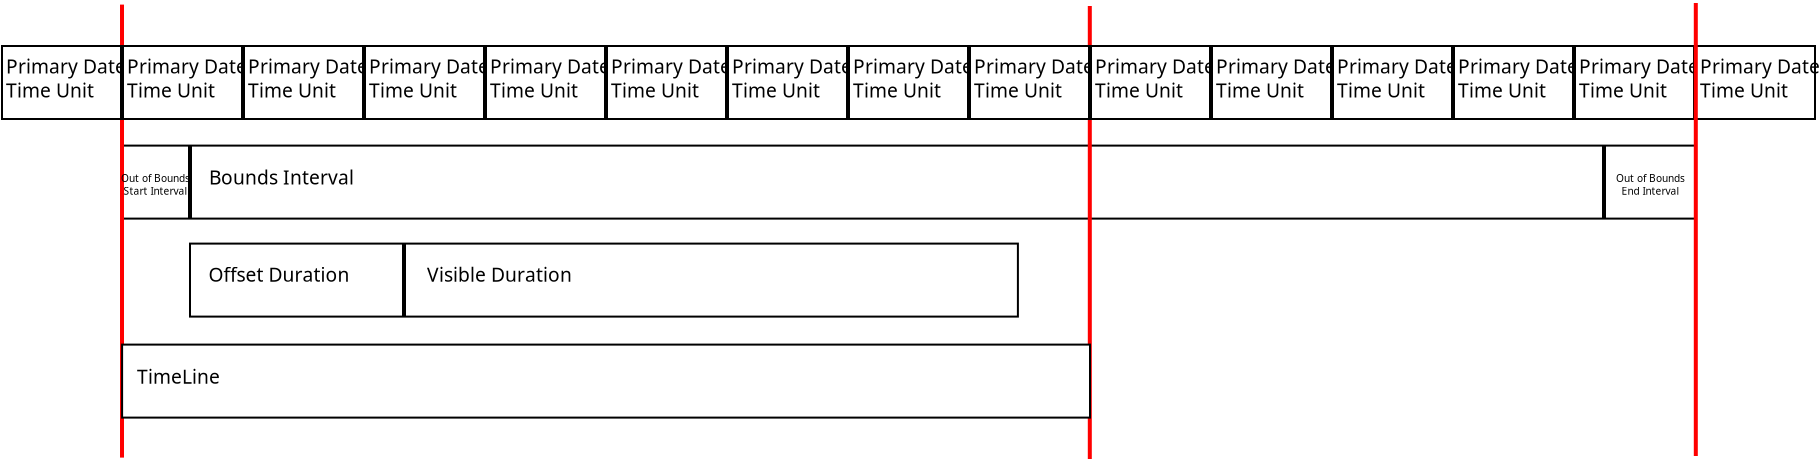 <?xml version="1.0" encoding="UTF-8"?>
<dia:diagram xmlns:dia="http://www.lysator.liu.se/~alla/dia/">
  <dia:layer name="Background" visible="true" active="true">
    <dia:object type="Standard - Text" version="1" id="O0">
      <dia:attribute name="obj_pos">
        <dia:point val="68.791,6.945"/>
      </dia:attribute>
      <dia:attribute name="obj_bb">
        <dia:rectangle val="68.791,6.305;68.791,7.077"/>
      </dia:attribute>
      <dia:attribute name="text">
        <dia:composite type="text">
          <dia:attribute name="string">
            <dia:string>##</dia:string>
          </dia:attribute>
          <dia:attribute name="font">
            <dia:font family="sans" style="0" name="Helvetica"/>
          </dia:attribute>
          <dia:attribute name="height">
            <dia:real val="0.8"/>
          </dia:attribute>
          <dia:attribute name="pos">
            <dia:point val="68.791,6.945"/>
          </dia:attribute>
          <dia:attribute name="color">
            <dia:color val="#000000"/>
          </dia:attribute>
          <dia:attribute name="alignment">
            <dia:enum val="0"/>
          </dia:attribute>
        </dia:composite>
      </dia:attribute>
      <dia:attribute name="valign">
        <dia:enum val="3"/>
      </dia:attribute>
      <dia:connections>
        <dia:connection handle="0" to="O2" connection="8"/>
      </dia:connections>
    </dia:object>
    <dia:object type="Standard - Text" version="1" id="O1">
      <dia:attribute name="obj_pos">
        <dia:point val="22.441,16.5"/>
      </dia:attribute>
      <dia:attribute name="obj_bb">
        <dia:rectangle val="22.422,15.841;22.441,16.671"/>
      </dia:attribute>
      <dia:attribute name="text">
        <dia:composite type="text">
          <dia:attribute name="string">
            <dia:string>##</dia:string>
          </dia:attribute>
          <dia:attribute name="font">
            <dia:font family="sans" style="0" name="Helvetica"/>
          </dia:attribute>
          <dia:attribute name="height">
            <dia:real val="0.8"/>
          </dia:attribute>
          <dia:attribute name="pos">
            <dia:point val="22.441,16.5"/>
          </dia:attribute>
          <dia:attribute name="color">
            <dia:color val="#000000"/>
          </dia:attribute>
          <dia:attribute name="alignment">
            <dia:enum val="0"/>
          </dia:attribute>
        </dia:composite>
      </dia:attribute>
      <dia:attribute name="valign">
        <dia:enum val="3"/>
      </dia:attribute>
    </dia:object>
    <dia:group>
      <dia:object type="Standard - Box" version="0" id="O2">
        <dia:attribute name="obj_pos">
          <dia:point val="33.491,5.12"/>
        </dia:attribute>
        <dia:attribute name="obj_bb">
          <dia:rectangle val="33.441,5.07;104.141,8.82"/>
        </dia:attribute>
        <dia:attribute name="elem_corner">
          <dia:point val="33.491,5.12"/>
        </dia:attribute>
        <dia:attribute name="elem_width">
          <dia:real val="70.6"/>
        </dia:attribute>
        <dia:attribute name="elem_height">
          <dia:real val="3.65"/>
        </dia:attribute>
        <dia:attribute name="show_background">
          <dia:boolean val="true"/>
        </dia:attribute>
      </dia:object>
      <dia:object type="Standard - Text" version="1" id="O3">
        <dia:attribute name="obj_pos">
          <dia:point val="34.391,7.07"/>
        </dia:attribute>
        <dia:attribute name="obj_bb">
          <dia:rectangle val="34.391,6.11;41.071,7.268"/>
        </dia:attribute>
        <dia:attribute name="text">
          <dia:composite type="text">
            <dia:attribute name="string">
              <dia:string>#Bounds Interval#</dia:string>
            </dia:attribute>
            <dia:attribute name="font">
              <dia:font family="sans" style="0" name="Helvetica"/>
            </dia:attribute>
            <dia:attribute name="height">
              <dia:real val="1.199"/>
            </dia:attribute>
            <dia:attribute name="pos">
              <dia:point val="34.391,7.07"/>
            </dia:attribute>
            <dia:attribute name="color">
              <dia:color val="#000000"/>
            </dia:attribute>
            <dia:attribute name="alignment">
              <dia:enum val="0"/>
            </dia:attribute>
          </dia:composite>
        </dia:attribute>
        <dia:attribute name="valign">
          <dia:enum val="3"/>
        </dia:attribute>
      </dia:object>
    </dia:group>
    <dia:object type="Standard - Box" version="0" id="O4">
      <dia:attribute name="obj_pos">
        <dia:point val="30.041,5.12"/>
      </dia:attribute>
      <dia:attribute name="obj_bb">
        <dia:rectangle val="29.991,5.07;33.441,8.82"/>
      </dia:attribute>
      <dia:attribute name="elem_corner">
        <dia:point val="30.041,5.12"/>
      </dia:attribute>
      <dia:attribute name="elem_width">
        <dia:real val="3.35"/>
      </dia:attribute>
      <dia:attribute name="elem_height">
        <dia:real val="3.65"/>
      </dia:attribute>
      <dia:attribute name="show_background">
        <dia:boolean val="true"/>
      </dia:attribute>
    </dia:object>
    <dia:object type="Standard - Box" version="0" id="O5">
      <dia:attribute name="obj_pos">
        <dia:point val="104.191,5.12"/>
      </dia:attribute>
      <dia:attribute name="obj_bb">
        <dia:rectangle val="104.141,5.07;108.791,8.82"/>
      </dia:attribute>
      <dia:attribute name="elem_corner">
        <dia:point val="104.191,5.12"/>
      </dia:attribute>
      <dia:attribute name="elem_width">
        <dia:real val="4.55"/>
      </dia:attribute>
      <dia:attribute name="elem_height">
        <dia:real val="3.65"/>
      </dia:attribute>
      <dia:attribute name="show_background">
        <dia:boolean val="true"/>
      </dia:attribute>
    </dia:object>
    <dia:group>
      <dia:group>
        <dia:object type="Standard - Box" version="0" id="O6">
          <dia:attribute name="obj_pos">
            <dia:point val="44.191,10.02"/>
          </dia:attribute>
          <dia:attribute name="obj_bb">
            <dia:rectangle val="44.141,9.97;74.886,13.72"/>
          </dia:attribute>
          <dia:attribute name="elem_corner">
            <dia:point val="44.191,10.02"/>
          </dia:attribute>
          <dia:attribute name="elem_width">
            <dia:real val="30.645"/>
          </dia:attribute>
          <dia:attribute name="elem_height">
            <dia:real val="3.65"/>
          </dia:attribute>
          <dia:attribute name="show_background">
            <dia:boolean val="true"/>
          </dia:attribute>
        </dia:object>
        <dia:object type="Standard - Text" version="1" id="O7">
          <dia:attribute name="obj_pos">
            <dia:point val="45.291,11.927"/>
          </dia:attribute>
          <dia:attribute name="obj_bb">
            <dia:rectangle val="45.291,10.966;51.918,13.323"/>
          </dia:attribute>
          <dia:attribute name="text">
            <dia:composite type="text">
              <dia:attribute name="string">
                <dia:string>#Visible Duration
#</dia:string>
              </dia:attribute>
              <dia:attribute name="font">
                <dia:font family="sans" style="0" name="Helvetica"/>
              </dia:attribute>
              <dia:attribute name="height">
                <dia:real val="1.199"/>
              </dia:attribute>
              <dia:attribute name="pos">
                <dia:point val="45.291,11.927"/>
              </dia:attribute>
              <dia:attribute name="color">
                <dia:color val="#000000"/>
              </dia:attribute>
              <dia:attribute name="alignment">
                <dia:enum val="0"/>
              </dia:attribute>
            </dia:composite>
          </dia:attribute>
          <dia:attribute name="valign">
            <dia:enum val="3"/>
          </dia:attribute>
        </dia:object>
      </dia:group>
      <dia:group>
        <dia:object type="Standard - Box" version="0" id="O8">
          <dia:attribute name="obj_pos">
            <dia:point val="33.441,10.02"/>
          </dia:attribute>
          <dia:attribute name="obj_bb">
            <dia:rectangle val="33.391,9.97;44.141,13.72"/>
          </dia:attribute>
          <dia:attribute name="elem_corner">
            <dia:point val="33.441,10.02"/>
          </dia:attribute>
          <dia:attribute name="elem_width">
            <dia:real val="10.65"/>
          </dia:attribute>
          <dia:attribute name="elem_height">
            <dia:real val="3.65"/>
          </dia:attribute>
          <dia:attribute name="show_background">
            <dia:boolean val="true"/>
          </dia:attribute>
        </dia:object>
        <dia:object type="Standard - Text" version="1" id="O9">
          <dia:attribute name="obj_pos">
            <dia:point val="34.36,11.923"/>
          </dia:attribute>
          <dia:attribute name="obj_bb">
            <dia:rectangle val="34.36,10.963;40.835,13.32"/>
          </dia:attribute>
          <dia:attribute name="text">
            <dia:composite type="text">
              <dia:attribute name="string">
                <dia:string>#Offset Duration
#</dia:string>
              </dia:attribute>
              <dia:attribute name="font">
                <dia:font family="sans" style="0" name="Helvetica"/>
              </dia:attribute>
              <dia:attribute name="height">
                <dia:real val="1.199"/>
              </dia:attribute>
              <dia:attribute name="pos">
                <dia:point val="34.36,11.923"/>
              </dia:attribute>
              <dia:attribute name="color">
                <dia:color val="#000000"/>
              </dia:attribute>
              <dia:attribute name="alignment">
                <dia:enum val="0"/>
              </dia:attribute>
            </dia:composite>
          </dia:attribute>
          <dia:attribute name="valign">
            <dia:enum val="3"/>
          </dia:attribute>
        </dia:object>
      </dia:group>
    </dia:group>
    <dia:object type="Standard - ZigZagLine" version="1" id="O10">
      <dia:attribute name="obj_pos">
        <dia:point val="30.041,-1.93"/>
      </dia:attribute>
      <dia:attribute name="obj_bb">
        <dia:rectangle val="29.941,-2.03;30.141,20.82"/>
      </dia:attribute>
      <dia:attribute name="orth_points">
        <dia:point val="30.041,-1.93"/>
        <dia:point val="30.041,-1.88"/>
        <dia:point val="30.041,20.67"/>
        <dia:point val="30.041,20.72"/>
      </dia:attribute>
      <dia:attribute name="orth_orient">
        <dia:enum val="1"/>
        <dia:enum val="0"/>
        <dia:enum val="1"/>
      </dia:attribute>
      <dia:attribute name="autorouting">
        <dia:boolean val="true"/>
      </dia:attribute>
      <dia:attribute name="line_color">
        <dia:color val="#ff0000"/>
      </dia:attribute>
      <dia:attribute name="line_width">
        <dia:real val="0.2"/>
      </dia:attribute>
    </dia:object>
    <dia:object type="Standard - ZigZagLine" version="1" id="O11">
      <dia:attribute name="obj_pos">
        <dia:point val="78.431,-1.86"/>
      </dia:attribute>
      <dia:attribute name="obj_bb">
        <dia:rectangle val="78.331,-1.96;78.531,20.89"/>
      </dia:attribute>
      <dia:attribute name="orth_points">
        <dia:point val="78.431,-1.86"/>
        <dia:point val="78.431,-1.81"/>
        <dia:point val="78.431,20.74"/>
        <dia:point val="78.431,20.79"/>
      </dia:attribute>
      <dia:attribute name="orth_orient">
        <dia:enum val="1"/>
        <dia:enum val="0"/>
        <dia:enum val="1"/>
      </dia:attribute>
      <dia:attribute name="autorouting">
        <dia:boolean val="true"/>
      </dia:attribute>
      <dia:attribute name="line_color">
        <dia:color val="#ff0000"/>
      </dia:attribute>
      <dia:attribute name="line_width">
        <dia:real val="0.2"/>
      </dia:attribute>
    </dia:object>
    <dia:object type="Standard - Box" version="0" id="O12">
      <dia:attribute name="obj_pos">
        <dia:point val="30.046,15.07"/>
      </dia:attribute>
      <dia:attribute name="obj_bb">
        <dia:rectangle val="29.996,15.02;78.491,18.77"/>
      </dia:attribute>
      <dia:attribute name="elem_corner">
        <dia:point val="30.046,15.07"/>
      </dia:attribute>
      <dia:attribute name="elem_width">
        <dia:real val="48.395"/>
      </dia:attribute>
      <dia:attribute name="elem_height">
        <dia:real val="3.65"/>
      </dia:attribute>
      <dia:attribute name="show_background">
        <dia:boolean val="true"/>
      </dia:attribute>
    </dia:object>
    <dia:object type="Standard - Text" version="1" id="O13">
      <dia:attribute name="obj_pos">
        <dia:point val="30.796,17.03"/>
      </dia:attribute>
      <dia:attribute name="obj_bb">
        <dia:rectangle val="30.796,16.07;34.626,17.227"/>
      </dia:attribute>
      <dia:attribute name="text">
        <dia:composite type="text">
          <dia:attribute name="string">
            <dia:string>#TimeLine#</dia:string>
          </dia:attribute>
          <dia:attribute name="font">
            <dia:font family="sans" style="0" name="Helvetica"/>
          </dia:attribute>
          <dia:attribute name="height">
            <dia:real val="1.199"/>
          </dia:attribute>
          <dia:attribute name="pos">
            <dia:point val="30.796,17.03"/>
          </dia:attribute>
          <dia:attribute name="color">
            <dia:color val="#000000"/>
          </dia:attribute>
          <dia:attribute name="alignment">
            <dia:enum val="0"/>
          </dia:attribute>
        </dia:composite>
      </dia:attribute>
      <dia:attribute name="valign">
        <dia:enum val="3"/>
      </dia:attribute>
    </dia:object>
    <dia:group>
      <dia:group>
        <dia:object type="Standard - Box" version="0" id="O14">
          <dia:attribute name="obj_pos">
            <dia:point val="24.041,0.14"/>
          </dia:attribute>
          <dia:attribute name="obj_bb">
            <dia:rectangle val="23.991,0.09;30.041,3.84"/>
          </dia:attribute>
          <dia:attribute name="elem_corner">
            <dia:point val="24.041,0.14"/>
          </dia:attribute>
          <dia:attribute name="elem_width">
            <dia:real val="5.95"/>
          </dia:attribute>
          <dia:attribute name="elem_height">
            <dia:real val="3.65"/>
          </dia:attribute>
          <dia:attribute name="show_background">
            <dia:boolean val="true"/>
          </dia:attribute>
        </dia:object>
        <dia:object type="Standard - Text" version="1" id="O15">
          <dia:attribute name="obj_pos">
            <dia:point val="24.246,1.52"/>
          </dia:attribute>
          <dia:attribute name="obj_bb">
            <dia:rectangle val="24.246,0.56;29.756,2.917"/>
          </dia:attribute>
          <dia:attribute name="text">
            <dia:composite type="text">
              <dia:attribute name="string">
                <dia:string>#Primary Date
Time Unit#</dia:string>
              </dia:attribute>
              <dia:attribute name="font">
                <dia:font family="sans" style="0" name="Helvetica"/>
              </dia:attribute>
              <dia:attribute name="height">
                <dia:real val="1.199"/>
              </dia:attribute>
              <dia:attribute name="pos">
                <dia:point val="24.246,1.52"/>
              </dia:attribute>
              <dia:attribute name="color">
                <dia:color val="#000000"/>
              </dia:attribute>
              <dia:attribute name="alignment">
                <dia:enum val="0"/>
              </dia:attribute>
            </dia:composite>
          </dia:attribute>
          <dia:attribute name="valign">
            <dia:enum val="3"/>
          </dia:attribute>
        </dia:object>
      </dia:group>
      <dia:group>
        <dia:object type="Standard - Box" version="0" id="O16">
          <dia:attribute name="obj_pos">
            <dia:point val="30.091,0.14"/>
          </dia:attribute>
          <dia:attribute name="obj_bb">
            <dia:rectangle val="30.041,0.09;36.091,3.84"/>
          </dia:attribute>
          <dia:attribute name="elem_corner">
            <dia:point val="30.091,0.14"/>
          </dia:attribute>
          <dia:attribute name="elem_width">
            <dia:real val="5.95"/>
          </dia:attribute>
          <dia:attribute name="elem_height">
            <dia:real val="3.65"/>
          </dia:attribute>
          <dia:attribute name="show_background">
            <dia:boolean val="true"/>
          </dia:attribute>
        </dia:object>
        <dia:object type="Standard - Text" version="1" id="O17">
          <dia:attribute name="obj_pos">
            <dia:point val="30.296,1.52"/>
          </dia:attribute>
          <dia:attribute name="obj_bb">
            <dia:rectangle val="30.296,0.56;35.806,2.917"/>
          </dia:attribute>
          <dia:attribute name="text">
            <dia:composite type="text">
              <dia:attribute name="string">
                <dia:string>#Primary Date
Time Unit#</dia:string>
              </dia:attribute>
              <dia:attribute name="font">
                <dia:font family="sans" style="0" name="Helvetica"/>
              </dia:attribute>
              <dia:attribute name="height">
                <dia:real val="1.199"/>
              </dia:attribute>
              <dia:attribute name="pos">
                <dia:point val="30.296,1.52"/>
              </dia:attribute>
              <dia:attribute name="color">
                <dia:color val="#000000"/>
              </dia:attribute>
              <dia:attribute name="alignment">
                <dia:enum val="0"/>
              </dia:attribute>
            </dia:composite>
          </dia:attribute>
          <dia:attribute name="valign">
            <dia:enum val="3"/>
          </dia:attribute>
        </dia:object>
      </dia:group>
      <dia:group>
        <dia:object type="Standard - Box" version="0" id="O18">
          <dia:attribute name="obj_pos">
            <dia:point val="36.141,0.14"/>
          </dia:attribute>
          <dia:attribute name="obj_bb">
            <dia:rectangle val="36.091,0.09;42.141,3.84"/>
          </dia:attribute>
          <dia:attribute name="elem_corner">
            <dia:point val="36.141,0.14"/>
          </dia:attribute>
          <dia:attribute name="elem_width">
            <dia:real val="5.95"/>
          </dia:attribute>
          <dia:attribute name="elem_height">
            <dia:real val="3.65"/>
          </dia:attribute>
          <dia:attribute name="show_background">
            <dia:boolean val="true"/>
          </dia:attribute>
        </dia:object>
        <dia:object type="Standard - Text" version="1" id="O19">
          <dia:attribute name="obj_pos">
            <dia:point val="36.346,1.52"/>
          </dia:attribute>
          <dia:attribute name="obj_bb">
            <dia:rectangle val="36.346,0.56;41.856,2.917"/>
          </dia:attribute>
          <dia:attribute name="text">
            <dia:composite type="text">
              <dia:attribute name="string">
                <dia:string>#Primary Date
Time Unit#</dia:string>
              </dia:attribute>
              <dia:attribute name="font">
                <dia:font family="sans" style="0" name="Helvetica"/>
              </dia:attribute>
              <dia:attribute name="height">
                <dia:real val="1.199"/>
              </dia:attribute>
              <dia:attribute name="pos">
                <dia:point val="36.346,1.52"/>
              </dia:attribute>
              <dia:attribute name="color">
                <dia:color val="#000000"/>
              </dia:attribute>
              <dia:attribute name="alignment">
                <dia:enum val="0"/>
              </dia:attribute>
            </dia:composite>
          </dia:attribute>
          <dia:attribute name="valign">
            <dia:enum val="3"/>
          </dia:attribute>
        </dia:object>
      </dia:group>
      <dia:group>
        <dia:object type="Standard - Box" version="0" id="O20">
          <dia:attribute name="obj_pos">
            <dia:point val="42.191,0.14"/>
          </dia:attribute>
          <dia:attribute name="obj_bb">
            <dia:rectangle val="42.141,0.09;48.191,3.84"/>
          </dia:attribute>
          <dia:attribute name="elem_corner">
            <dia:point val="42.191,0.14"/>
          </dia:attribute>
          <dia:attribute name="elem_width">
            <dia:real val="5.95"/>
          </dia:attribute>
          <dia:attribute name="elem_height">
            <dia:real val="3.65"/>
          </dia:attribute>
          <dia:attribute name="show_background">
            <dia:boolean val="true"/>
          </dia:attribute>
        </dia:object>
        <dia:object type="Standard - Text" version="1" id="O21">
          <dia:attribute name="obj_pos">
            <dia:point val="42.396,1.52"/>
          </dia:attribute>
          <dia:attribute name="obj_bb">
            <dia:rectangle val="42.396,0.56;47.906,2.917"/>
          </dia:attribute>
          <dia:attribute name="text">
            <dia:composite type="text">
              <dia:attribute name="string">
                <dia:string>#Primary Date
Time Unit#</dia:string>
              </dia:attribute>
              <dia:attribute name="font">
                <dia:font family="sans" style="0" name="Helvetica"/>
              </dia:attribute>
              <dia:attribute name="height">
                <dia:real val="1.199"/>
              </dia:attribute>
              <dia:attribute name="pos">
                <dia:point val="42.396,1.52"/>
              </dia:attribute>
              <dia:attribute name="color">
                <dia:color val="#000000"/>
              </dia:attribute>
              <dia:attribute name="alignment">
                <dia:enum val="0"/>
              </dia:attribute>
            </dia:composite>
          </dia:attribute>
          <dia:attribute name="valign">
            <dia:enum val="3"/>
          </dia:attribute>
        </dia:object>
      </dia:group>
      <dia:group>
        <dia:object type="Standard - Box" version="0" id="O22">
          <dia:attribute name="obj_pos">
            <dia:point val="48.241,0.14"/>
          </dia:attribute>
          <dia:attribute name="obj_bb">
            <dia:rectangle val="48.191,0.09;54.241,3.84"/>
          </dia:attribute>
          <dia:attribute name="elem_corner">
            <dia:point val="48.241,0.14"/>
          </dia:attribute>
          <dia:attribute name="elem_width">
            <dia:real val="5.95"/>
          </dia:attribute>
          <dia:attribute name="elem_height">
            <dia:real val="3.65"/>
          </dia:attribute>
          <dia:attribute name="show_background">
            <dia:boolean val="true"/>
          </dia:attribute>
        </dia:object>
        <dia:object type="Standard - Text" version="1" id="O23">
          <dia:attribute name="obj_pos">
            <dia:point val="48.446,1.52"/>
          </dia:attribute>
          <dia:attribute name="obj_bb">
            <dia:rectangle val="48.446,0.56;53.956,2.917"/>
          </dia:attribute>
          <dia:attribute name="text">
            <dia:composite type="text">
              <dia:attribute name="string">
                <dia:string>#Primary Date
Time Unit#</dia:string>
              </dia:attribute>
              <dia:attribute name="font">
                <dia:font family="sans" style="0" name="Helvetica"/>
              </dia:attribute>
              <dia:attribute name="height">
                <dia:real val="1.199"/>
              </dia:attribute>
              <dia:attribute name="pos">
                <dia:point val="48.446,1.52"/>
              </dia:attribute>
              <dia:attribute name="color">
                <dia:color val="#000000"/>
              </dia:attribute>
              <dia:attribute name="alignment">
                <dia:enum val="0"/>
              </dia:attribute>
            </dia:composite>
          </dia:attribute>
          <dia:attribute name="valign">
            <dia:enum val="3"/>
          </dia:attribute>
        </dia:object>
      </dia:group>
      <dia:group>
        <dia:object type="Standard - Box" version="0" id="O24">
          <dia:attribute name="obj_pos">
            <dia:point val="54.291,0.14"/>
          </dia:attribute>
          <dia:attribute name="obj_bb">
            <dia:rectangle val="54.241,0.09;60.291,3.84"/>
          </dia:attribute>
          <dia:attribute name="elem_corner">
            <dia:point val="54.291,0.14"/>
          </dia:attribute>
          <dia:attribute name="elem_width">
            <dia:real val="5.95"/>
          </dia:attribute>
          <dia:attribute name="elem_height">
            <dia:real val="3.65"/>
          </dia:attribute>
          <dia:attribute name="show_background">
            <dia:boolean val="true"/>
          </dia:attribute>
        </dia:object>
        <dia:object type="Standard - Text" version="1" id="O25">
          <dia:attribute name="obj_pos">
            <dia:point val="54.496,1.52"/>
          </dia:attribute>
          <dia:attribute name="obj_bb">
            <dia:rectangle val="54.496,0.56;60.006,2.917"/>
          </dia:attribute>
          <dia:attribute name="text">
            <dia:composite type="text">
              <dia:attribute name="string">
                <dia:string>#Primary Date
Time Unit#</dia:string>
              </dia:attribute>
              <dia:attribute name="font">
                <dia:font family="sans" style="0" name="Helvetica"/>
              </dia:attribute>
              <dia:attribute name="height">
                <dia:real val="1.199"/>
              </dia:attribute>
              <dia:attribute name="pos">
                <dia:point val="54.496,1.52"/>
              </dia:attribute>
              <dia:attribute name="color">
                <dia:color val="#000000"/>
              </dia:attribute>
              <dia:attribute name="alignment">
                <dia:enum val="0"/>
              </dia:attribute>
            </dia:composite>
          </dia:attribute>
          <dia:attribute name="valign">
            <dia:enum val="3"/>
          </dia:attribute>
        </dia:object>
      </dia:group>
      <dia:group>
        <dia:object type="Standard - Box" version="0" id="O26">
          <dia:attribute name="obj_pos">
            <dia:point val="60.341,0.14"/>
          </dia:attribute>
          <dia:attribute name="obj_bb">
            <dia:rectangle val="60.291,0.09;66.341,3.84"/>
          </dia:attribute>
          <dia:attribute name="elem_corner">
            <dia:point val="60.341,0.14"/>
          </dia:attribute>
          <dia:attribute name="elem_width">
            <dia:real val="5.95"/>
          </dia:attribute>
          <dia:attribute name="elem_height">
            <dia:real val="3.65"/>
          </dia:attribute>
          <dia:attribute name="show_background">
            <dia:boolean val="true"/>
          </dia:attribute>
        </dia:object>
        <dia:object type="Standard - Text" version="1" id="O27">
          <dia:attribute name="obj_pos">
            <dia:point val="60.546,1.52"/>
          </dia:attribute>
          <dia:attribute name="obj_bb">
            <dia:rectangle val="60.546,0.56;66.056,2.917"/>
          </dia:attribute>
          <dia:attribute name="text">
            <dia:composite type="text">
              <dia:attribute name="string">
                <dia:string>#Primary Date
Time Unit#</dia:string>
              </dia:attribute>
              <dia:attribute name="font">
                <dia:font family="sans" style="0" name="Helvetica"/>
              </dia:attribute>
              <dia:attribute name="height">
                <dia:real val="1.199"/>
              </dia:attribute>
              <dia:attribute name="pos">
                <dia:point val="60.546,1.52"/>
              </dia:attribute>
              <dia:attribute name="color">
                <dia:color val="#000000"/>
              </dia:attribute>
              <dia:attribute name="alignment">
                <dia:enum val="0"/>
              </dia:attribute>
            </dia:composite>
          </dia:attribute>
          <dia:attribute name="valign">
            <dia:enum val="3"/>
          </dia:attribute>
        </dia:object>
      </dia:group>
      <dia:group>
        <dia:object type="Standard - Box" version="0" id="O28">
          <dia:attribute name="obj_pos">
            <dia:point val="66.391,0.14"/>
          </dia:attribute>
          <dia:attribute name="obj_bb">
            <dia:rectangle val="66.341,0.09;72.391,3.84"/>
          </dia:attribute>
          <dia:attribute name="elem_corner">
            <dia:point val="66.391,0.14"/>
          </dia:attribute>
          <dia:attribute name="elem_width">
            <dia:real val="5.95"/>
          </dia:attribute>
          <dia:attribute name="elem_height">
            <dia:real val="3.65"/>
          </dia:attribute>
          <dia:attribute name="show_background">
            <dia:boolean val="true"/>
          </dia:attribute>
        </dia:object>
        <dia:object type="Standard - Text" version="1" id="O29">
          <dia:attribute name="obj_pos">
            <dia:point val="66.596,1.52"/>
          </dia:attribute>
          <dia:attribute name="obj_bb">
            <dia:rectangle val="66.596,0.56;72.106,2.917"/>
          </dia:attribute>
          <dia:attribute name="text">
            <dia:composite type="text">
              <dia:attribute name="string">
                <dia:string>#Primary Date
Time Unit#</dia:string>
              </dia:attribute>
              <dia:attribute name="font">
                <dia:font family="sans" style="0" name="Helvetica"/>
              </dia:attribute>
              <dia:attribute name="height">
                <dia:real val="1.199"/>
              </dia:attribute>
              <dia:attribute name="pos">
                <dia:point val="66.596,1.52"/>
              </dia:attribute>
              <dia:attribute name="color">
                <dia:color val="#000000"/>
              </dia:attribute>
              <dia:attribute name="alignment">
                <dia:enum val="0"/>
              </dia:attribute>
            </dia:composite>
          </dia:attribute>
          <dia:attribute name="valign">
            <dia:enum val="3"/>
          </dia:attribute>
        </dia:object>
      </dia:group>
      <dia:group>
        <dia:object type="Standard - Box" version="0" id="O30">
          <dia:attribute name="obj_pos">
            <dia:point val="72.441,0.14"/>
          </dia:attribute>
          <dia:attribute name="obj_bb">
            <dia:rectangle val="72.391,0.09;78.441,3.84"/>
          </dia:attribute>
          <dia:attribute name="elem_corner">
            <dia:point val="72.441,0.14"/>
          </dia:attribute>
          <dia:attribute name="elem_width">
            <dia:real val="5.95"/>
          </dia:attribute>
          <dia:attribute name="elem_height">
            <dia:real val="3.65"/>
          </dia:attribute>
          <dia:attribute name="show_background">
            <dia:boolean val="true"/>
          </dia:attribute>
        </dia:object>
        <dia:object type="Standard - Text" version="1" id="O31">
          <dia:attribute name="obj_pos">
            <dia:point val="72.646,1.52"/>
          </dia:attribute>
          <dia:attribute name="obj_bb">
            <dia:rectangle val="72.646,0.56;78.156,2.917"/>
          </dia:attribute>
          <dia:attribute name="text">
            <dia:composite type="text">
              <dia:attribute name="string">
                <dia:string>#Primary Date
Time Unit#</dia:string>
              </dia:attribute>
              <dia:attribute name="font">
                <dia:font family="sans" style="0" name="Helvetica"/>
              </dia:attribute>
              <dia:attribute name="height">
                <dia:real val="1.199"/>
              </dia:attribute>
              <dia:attribute name="pos">
                <dia:point val="72.646,1.52"/>
              </dia:attribute>
              <dia:attribute name="color">
                <dia:color val="#000000"/>
              </dia:attribute>
              <dia:attribute name="alignment">
                <dia:enum val="0"/>
              </dia:attribute>
            </dia:composite>
          </dia:attribute>
          <dia:attribute name="valign">
            <dia:enum val="3"/>
          </dia:attribute>
        </dia:object>
      </dia:group>
      <dia:group>
        <dia:object type="Standard - Box" version="0" id="O32">
          <dia:attribute name="obj_pos">
            <dia:point val="78.491,0.14"/>
          </dia:attribute>
          <dia:attribute name="obj_bb">
            <dia:rectangle val="78.441,0.09;84.491,3.84"/>
          </dia:attribute>
          <dia:attribute name="elem_corner">
            <dia:point val="78.491,0.14"/>
          </dia:attribute>
          <dia:attribute name="elem_width">
            <dia:real val="5.95"/>
          </dia:attribute>
          <dia:attribute name="elem_height">
            <dia:real val="3.65"/>
          </dia:attribute>
          <dia:attribute name="show_background">
            <dia:boolean val="true"/>
          </dia:attribute>
        </dia:object>
        <dia:object type="Standard - Text" version="1" id="O33">
          <dia:attribute name="obj_pos">
            <dia:point val="78.696,1.52"/>
          </dia:attribute>
          <dia:attribute name="obj_bb">
            <dia:rectangle val="78.696,0.56;84.206,2.917"/>
          </dia:attribute>
          <dia:attribute name="text">
            <dia:composite type="text">
              <dia:attribute name="string">
                <dia:string>#Primary Date
Time Unit#</dia:string>
              </dia:attribute>
              <dia:attribute name="font">
                <dia:font family="sans" style="0" name="Helvetica"/>
              </dia:attribute>
              <dia:attribute name="height">
                <dia:real val="1.199"/>
              </dia:attribute>
              <dia:attribute name="pos">
                <dia:point val="78.696,1.52"/>
              </dia:attribute>
              <dia:attribute name="color">
                <dia:color val="#000000"/>
              </dia:attribute>
              <dia:attribute name="alignment">
                <dia:enum val="0"/>
              </dia:attribute>
            </dia:composite>
          </dia:attribute>
          <dia:attribute name="valign">
            <dia:enum val="3"/>
          </dia:attribute>
        </dia:object>
      </dia:group>
      <dia:group>
        <dia:object type="Standard - Box" version="0" id="O34">
          <dia:attribute name="obj_pos">
            <dia:point val="84.541,0.14"/>
          </dia:attribute>
          <dia:attribute name="obj_bb">
            <dia:rectangle val="84.491,0.09;90.541,3.84"/>
          </dia:attribute>
          <dia:attribute name="elem_corner">
            <dia:point val="84.541,0.14"/>
          </dia:attribute>
          <dia:attribute name="elem_width">
            <dia:real val="5.95"/>
          </dia:attribute>
          <dia:attribute name="elem_height">
            <dia:real val="3.65"/>
          </dia:attribute>
          <dia:attribute name="show_background">
            <dia:boolean val="true"/>
          </dia:attribute>
        </dia:object>
        <dia:object type="Standard - Text" version="1" id="O35">
          <dia:attribute name="obj_pos">
            <dia:point val="84.746,1.52"/>
          </dia:attribute>
          <dia:attribute name="obj_bb">
            <dia:rectangle val="84.746,0.56;90.256,2.917"/>
          </dia:attribute>
          <dia:attribute name="text">
            <dia:composite type="text">
              <dia:attribute name="string">
                <dia:string>#Primary Date
Time Unit#</dia:string>
              </dia:attribute>
              <dia:attribute name="font">
                <dia:font family="sans" style="0" name="Helvetica"/>
              </dia:attribute>
              <dia:attribute name="height">
                <dia:real val="1.199"/>
              </dia:attribute>
              <dia:attribute name="pos">
                <dia:point val="84.746,1.52"/>
              </dia:attribute>
              <dia:attribute name="color">
                <dia:color val="#000000"/>
              </dia:attribute>
              <dia:attribute name="alignment">
                <dia:enum val="0"/>
              </dia:attribute>
            </dia:composite>
          </dia:attribute>
          <dia:attribute name="valign">
            <dia:enum val="3"/>
          </dia:attribute>
        </dia:object>
      </dia:group>
      <dia:group>
        <dia:object type="Standard - Box" version="0" id="O36">
          <dia:attribute name="obj_pos">
            <dia:point val="90.591,0.14"/>
          </dia:attribute>
          <dia:attribute name="obj_bb">
            <dia:rectangle val="90.541,0.09;96.591,3.84"/>
          </dia:attribute>
          <dia:attribute name="elem_corner">
            <dia:point val="90.591,0.14"/>
          </dia:attribute>
          <dia:attribute name="elem_width">
            <dia:real val="5.95"/>
          </dia:attribute>
          <dia:attribute name="elem_height">
            <dia:real val="3.65"/>
          </dia:attribute>
          <dia:attribute name="show_background">
            <dia:boolean val="true"/>
          </dia:attribute>
        </dia:object>
        <dia:object type="Standard - Text" version="1" id="O37">
          <dia:attribute name="obj_pos">
            <dia:point val="90.796,1.52"/>
          </dia:attribute>
          <dia:attribute name="obj_bb">
            <dia:rectangle val="90.796,0.56;96.306,2.917"/>
          </dia:attribute>
          <dia:attribute name="text">
            <dia:composite type="text">
              <dia:attribute name="string">
                <dia:string>#Primary Date
Time Unit#</dia:string>
              </dia:attribute>
              <dia:attribute name="font">
                <dia:font family="sans" style="0" name="Helvetica"/>
              </dia:attribute>
              <dia:attribute name="height">
                <dia:real val="1.199"/>
              </dia:attribute>
              <dia:attribute name="pos">
                <dia:point val="90.796,1.52"/>
              </dia:attribute>
              <dia:attribute name="color">
                <dia:color val="#000000"/>
              </dia:attribute>
              <dia:attribute name="alignment">
                <dia:enum val="0"/>
              </dia:attribute>
            </dia:composite>
          </dia:attribute>
          <dia:attribute name="valign">
            <dia:enum val="3"/>
          </dia:attribute>
        </dia:object>
      </dia:group>
      <dia:group>
        <dia:object type="Standard - Box" version="0" id="O38">
          <dia:attribute name="obj_pos">
            <dia:point val="96.641,0.14"/>
          </dia:attribute>
          <dia:attribute name="obj_bb">
            <dia:rectangle val="96.591,0.09;102.641,3.84"/>
          </dia:attribute>
          <dia:attribute name="elem_corner">
            <dia:point val="96.641,0.14"/>
          </dia:attribute>
          <dia:attribute name="elem_width">
            <dia:real val="5.95"/>
          </dia:attribute>
          <dia:attribute name="elem_height">
            <dia:real val="3.65"/>
          </dia:attribute>
          <dia:attribute name="show_background">
            <dia:boolean val="true"/>
          </dia:attribute>
        </dia:object>
        <dia:object type="Standard - Text" version="1" id="O39">
          <dia:attribute name="obj_pos">
            <dia:point val="96.846,1.52"/>
          </dia:attribute>
          <dia:attribute name="obj_bb">
            <dia:rectangle val="96.846,0.56;102.356,2.917"/>
          </dia:attribute>
          <dia:attribute name="text">
            <dia:composite type="text">
              <dia:attribute name="string">
                <dia:string>#Primary Date
Time Unit#</dia:string>
              </dia:attribute>
              <dia:attribute name="font">
                <dia:font family="sans" style="0" name="Helvetica"/>
              </dia:attribute>
              <dia:attribute name="height">
                <dia:real val="1.199"/>
              </dia:attribute>
              <dia:attribute name="pos">
                <dia:point val="96.846,1.52"/>
              </dia:attribute>
              <dia:attribute name="color">
                <dia:color val="#000000"/>
              </dia:attribute>
              <dia:attribute name="alignment">
                <dia:enum val="0"/>
              </dia:attribute>
            </dia:composite>
          </dia:attribute>
          <dia:attribute name="valign">
            <dia:enum val="3"/>
          </dia:attribute>
        </dia:object>
      </dia:group>
      <dia:group>
        <dia:object type="Standard - Box" version="0" id="O40">
          <dia:attribute name="obj_pos">
            <dia:point val="102.691,0.14"/>
          </dia:attribute>
          <dia:attribute name="obj_bb">
            <dia:rectangle val="102.641,0.09;108.691,3.84"/>
          </dia:attribute>
          <dia:attribute name="elem_corner">
            <dia:point val="102.691,0.14"/>
          </dia:attribute>
          <dia:attribute name="elem_width">
            <dia:real val="5.95"/>
          </dia:attribute>
          <dia:attribute name="elem_height">
            <dia:real val="3.65"/>
          </dia:attribute>
          <dia:attribute name="show_background">
            <dia:boolean val="true"/>
          </dia:attribute>
        </dia:object>
        <dia:object type="Standard - Text" version="1" id="O41">
          <dia:attribute name="obj_pos">
            <dia:point val="102.896,1.52"/>
          </dia:attribute>
          <dia:attribute name="obj_bb">
            <dia:rectangle val="102.896,0.56;108.406,2.917"/>
          </dia:attribute>
          <dia:attribute name="text">
            <dia:composite type="text">
              <dia:attribute name="string">
                <dia:string>#Primary Date
Time Unit#</dia:string>
              </dia:attribute>
              <dia:attribute name="font">
                <dia:font family="sans" style="0" name="Helvetica"/>
              </dia:attribute>
              <dia:attribute name="height">
                <dia:real val="1.199"/>
              </dia:attribute>
              <dia:attribute name="pos">
                <dia:point val="102.896,1.52"/>
              </dia:attribute>
              <dia:attribute name="color">
                <dia:color val="#000000"/>
              </dia:attribute>
              <dia:attribute name="alignment">
                <dia:enum val="0"/>
              </dia:attribute>
            </dia:composite>
          </dia:attribute>
          <dia:attribute name="valign">
            <dia:enum val="3"/>
          </dia:attribute>
        </dia:object>
      </dia:group>
      <dia:group>
        <dia:object type="Standard - Box" version="0" id="O42">
          <dia:attribute name="obj_pos">
            <dia:point val="108.741,0.14"/>
          </dia:attribute>
          <dia:attribute name="obj_bb">
            <dia:rectangle val="108.691,0.09;114.741,3.84"/>
          </dia:attribute>
          <dia:attribute name="elem_corner">
            <dia:point val="108.741,0.14"/>
          </dia:attribute>
          <dia:attribute name="elem_width">
            <dia:real val="5.95"/>
          </dia:attribute>
          <dia:attribute name="elem_height">
            <dia:real val="3.65"/>
          </dia:attribute>
          <dia:attribute name="show_background">
            <dia:boolean val="true"/>
          </dia:attribute>
        </dia:object>
        <dia:object type="Standard - Text" version="1" id="O43">
          <dia:attribute name="obj_pos">
            <dia:point val="108.946,1.52"/>
          </dia:attribute>
          <dia:attribute name="obj_bb">
            <dia:rectangle val="108.946,0.56;114.456,2.917"/>
          </dia:attribute>
          <dia:attribute name="text">
            <dia:composite type="text">
              <dia:attribute name="string">
                <dia:string>#Primary Date
Time Unit#</dia:string>
              </dia:attribute>
              <dia:attribute name="font">
                <dia:font family="sans" style="0" name="Helvetica"/>
              </dia:attribute>
              <dia:attribute name="height">
                <dia:real val="1.199"/>
              </dia:attribute>
              <dia:attribute name="pos">
                <dia:point val="108.946,1.52"/>
              </dia:attribute>
              <dia:attribute name="color">
                <dia:color val="#000000"/>
              </dia:attribute>
              <dia:attribute name="alignment">
                <dia:enum val="0"/>
              </dia:attribute>
            </dia:composite>
          </dia:attribute>
          <dia:attribute name="valign">
            <dia:enum val="3"/>
          </dia:attribute>
        </dia:object>
      </dia:group>
    </dia:group>
    <dia:object type="Standard - ZigZagLine" version="1" id="O44">
      <dia:attribute name="obj_pos">
        <dia:point val="108.731,-2.01"/>
      </dia:attribute>
      <dia:attribute name="obj_bb">
        <dia:rectangle val="108.631,-2.11;108.831,20.74"/>
      </dia:attribute>
      <dia:attribute name="orth_points">
        <dia:point val="108.731,-2.01"/>
        <dia:point val="108.731,-1.91"/>
        <dia:point val="108.731,20.54"/>
        <dia:point val="108.731,20.64"/>
      </dia:attribute>
      <dia:attribute name="orth_orient">
        <dia:enum val="1"/>
        <dia:enum val="0"/>
        <dia:enum val="1"/>
      </dia:attribute>
      <dia:attribute name="autorouting">
        <dia:boolean val="true"/>
      </dia:attribute>
      <dia:attribute name="line_color">
        <dia:color val="#ff0000"/>
      </dia:attribute>
      <dia:attribute name="line_width">
        <dia:real val="0.2"/>
      </dia:attribute>
    </dia:object>
    <dia:object type="Standard - Text" version="1" id="O45">
      <dia:attribute name="obj_pos">
        <dia:point val="31.716,6.945"/>
      </dia:attribute>
      <dia:attribute name="obj_bb">
        <dia:rectangle val="30.11,6.438;33.322,7.685"/>
      </dia:attribute>
      <dia:attribute name="text">
        <dia:composite type="text">
          <dia:attribute name="string">
            <dia:string>#Out of Bounds
Start Interval#</dia:string>
          </dia:attribute>
          <dia:attribute name="font">
            <dia:font family="sans" style="0" name="Helvetica"/>
          </dia:attribute>
          <dia:attribute name="height">
            <dia:real val="0.635"/>
          </dia:attribute>
          <dia:attribute name="pos">
            <dia:point val="31.716,6.945"/>
          </dia:attribute>
          <dia:attribute name="color">
            <dia:color val="#000000"/>
          </dia:attribute>
          <dia:attribute name="alignment">
            <dia:enum val="1"/>
          </dia:attribute>
        </dia:composite>
      </dia:attribute>
      <dia:attribute name="valign">
        <dia:enum val="3"/>
      </dia:attribute>
      <dia:connections>
        <dia:connection handle="0" to="O4" connection="8"/>
      </dia:connections>
    </dia:object>
    <dia:object type="Standard - Text" version="1" id="O46">
      <dia:attribute name="obj_pos">
        <dia:point val="106.466,6.945"/>
      </dia:attribute>
      <dia:attribute name="obj_bb">
        <dia:rectangle val="104.86,6.438;108.072,7.685"/>
      </dia:attribute>
      <dia:attribute name="text">
        <dia:composite type="text">
          <dia:attribute name="string">
            <dia:string>#Out of Bounds
End Interval#</dia:string>
          </dia:attribute>
          <dia:attribute name="font">
            <dia:font family="sans" style="0" name="Helvetica"/>
          </dia:attribute>
          <dia:attribute name="height">
            <dia:real val="0.635"/>
          </dia:attribute>
          <dia:attribute name="pos">
            <dia:point val="106.466,6.945"/>
          </dia:attribute>
          <dia:attribute name="color">
            <dia:color val="#000000"/>
          </dia:attribute>
          <dia:attribute name="alignment">
            <dia:enum val="1"/>
          </dia:attribute>
        </dia:composite>
      </dia:attribute>
      <dia:attribute name="valign">
        <dia:enum val="3"/>
      </dia:attribute>
      <dia:connections>
        <dia:connection handle="0" to="O5" connection="8"/>
      </dia:connections>
    </dia:object>
  </dia:layer>
</dia:diagram>
